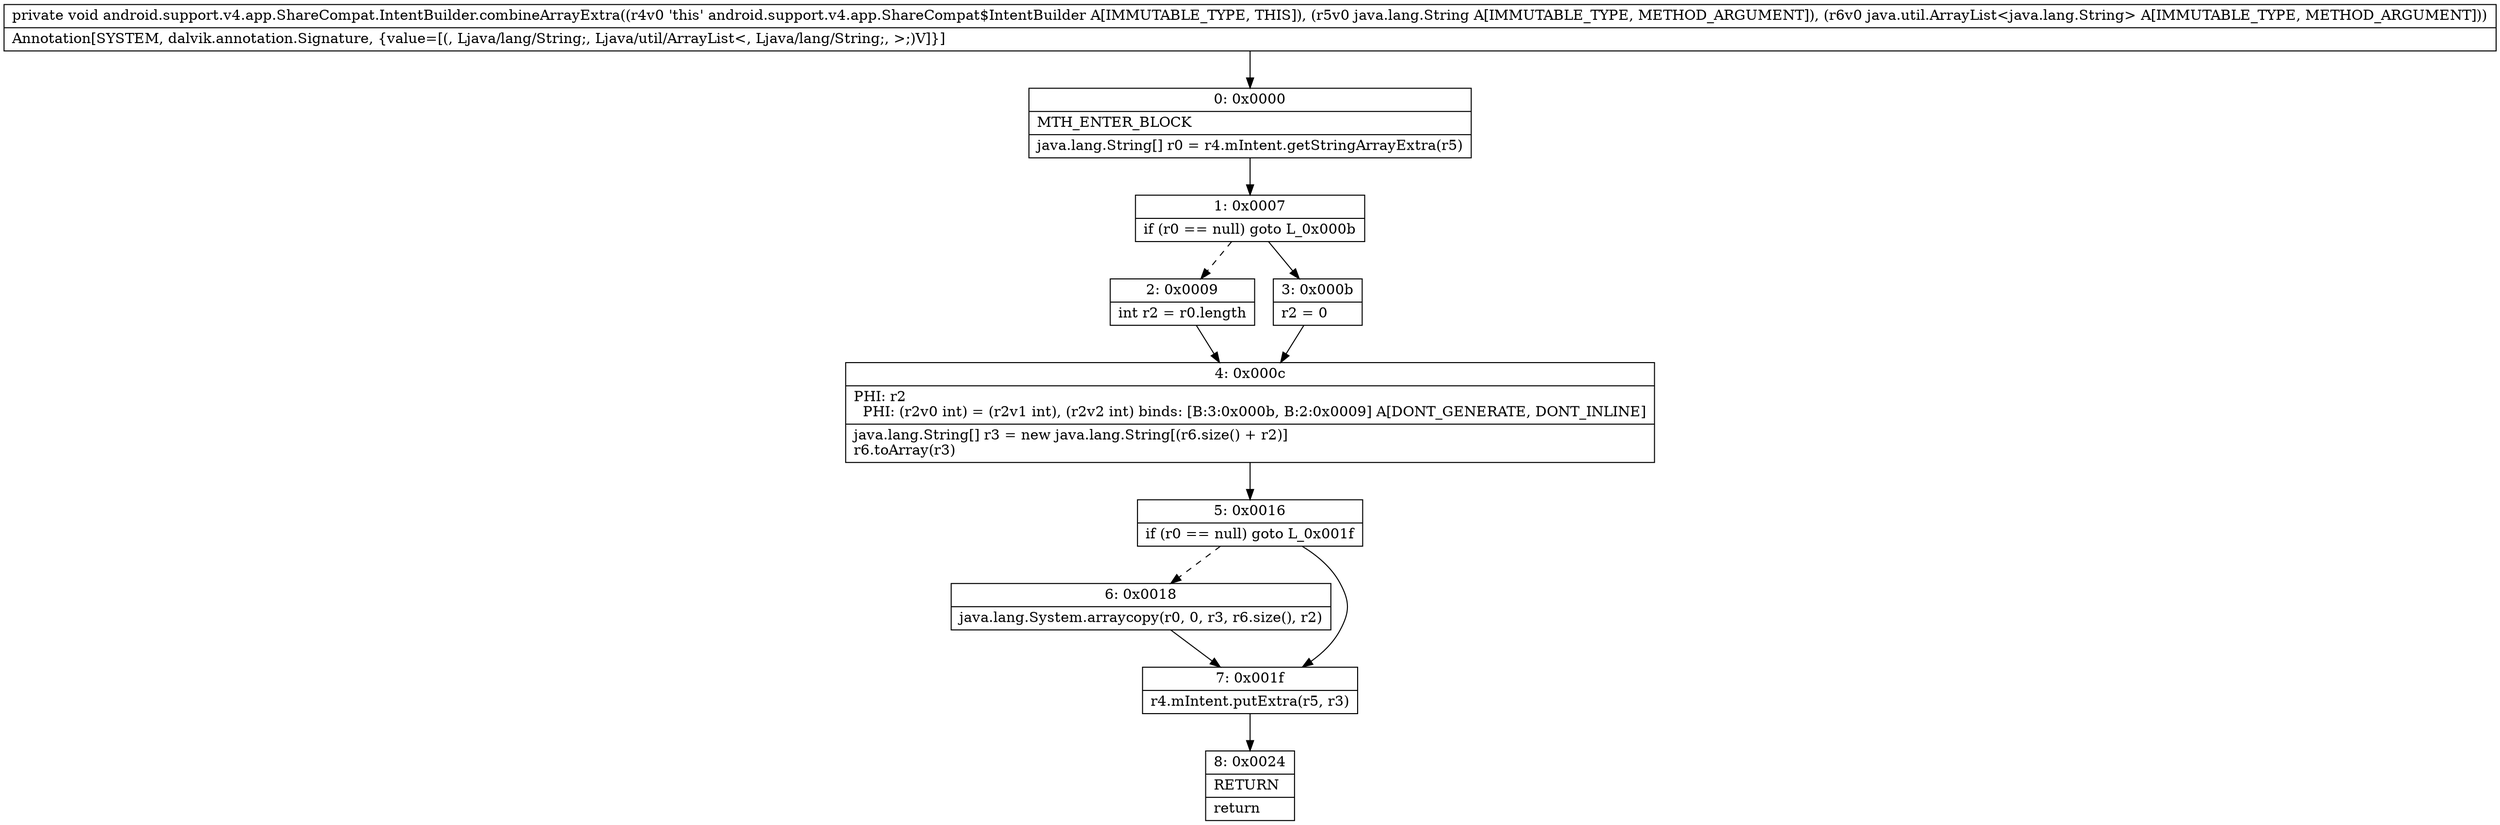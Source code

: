 digraph "CFG forandroid.support.v4.app.ShareCompat.IntentBuilder.combineArrayExtra(Ljava\/lang\/String;Ljava\/util\/ArrayList;)V" {
Node_0 [shape=record,label="{0\:\ 0x0000|MTH_ENTER_BLOCK\l|java.lang.String[] r0 = r4.mIntent.getStringArrayExtra(r5)\l}"];
Node_1 [shape=record,label="{1\:\ 0x0007|if (r0 == null) goto L_0x000b\l}"];
Node_2 [shape=record,label="{2\:\ 0x0009|int r2 = r0.length\l}"];
Node_3 [shape=record,label="{3\:\ 0x000b|r2 = 0\l}"];
Node_4 [shape=record,label="{4\:\ 0x000c|PHI: r2 \l  PHI: (r2v0 int) = (r2v1 int), (r2v2 int) binds: [B:3:0x000b, B:2:0x0009] A[DONT_GENERATE, DONT_INLINE]\l|java.lang.String[] r3 = new java.lang.String[(r6.size() + r2)]\lr6.toArray(r3)\l}"];
Node_5 [shape=record,label="{5\:\ 0x0016|if (r0 == null) goto L_0x001f\l}"];
Node_6 [shape=record,label="{6\:\ 0x0018|java.lang.System.arraycopy(r0, 0, r3, r6.size(), r2)\l}"];
Node_7 [shape=record,label="{7\:\ 0x001f|r4.mIntent.putExtra(r5, r3)\l}"];
Node_8 [shape=record,label="{8\:\ 0x0024|RETURN\l|return\l}"];
MethodNode[shape=record,label="{private void android.support.v4.app.ShareCompat.IntentBuilder.combineArrayExtra((r4v0 'this' android.support.v4.app.ShareCompat$IntentBuilder A[IMMUTABLE_TYPE, THIS]), (r5v0 java.lang.String A[IMMUTABLE_TYPE, METHOD_ARGUMENT]), (r6v0 java.util.ArrayList\<java.lang.String\> A[IMMUTABLE_TYPE, METHOD_ARGUMENT]))  | Annotation[SYSTEM, dalvik.annotation.Signature, \{value=[(, Ljava\/lang\/String;, Ljava\/util\/ArrayList\<, Ljava\/lang\/String;, \>;)V]\}]\l}"];
MethodNode -> Node_0;
Node_0 -> Node_1;
Node_1 -> Node_2[style=dashed];
Node_1 -> Node_3;
Node_2 -> Node_4;
Node_3 -> Node_4;
Node_4 -> Node_5;
Node_5 -> Node_6[style=dashed];
Node_5 -> Node_7;
Node_6 -> Node_7;
Node_7 -> Node_8;
}

